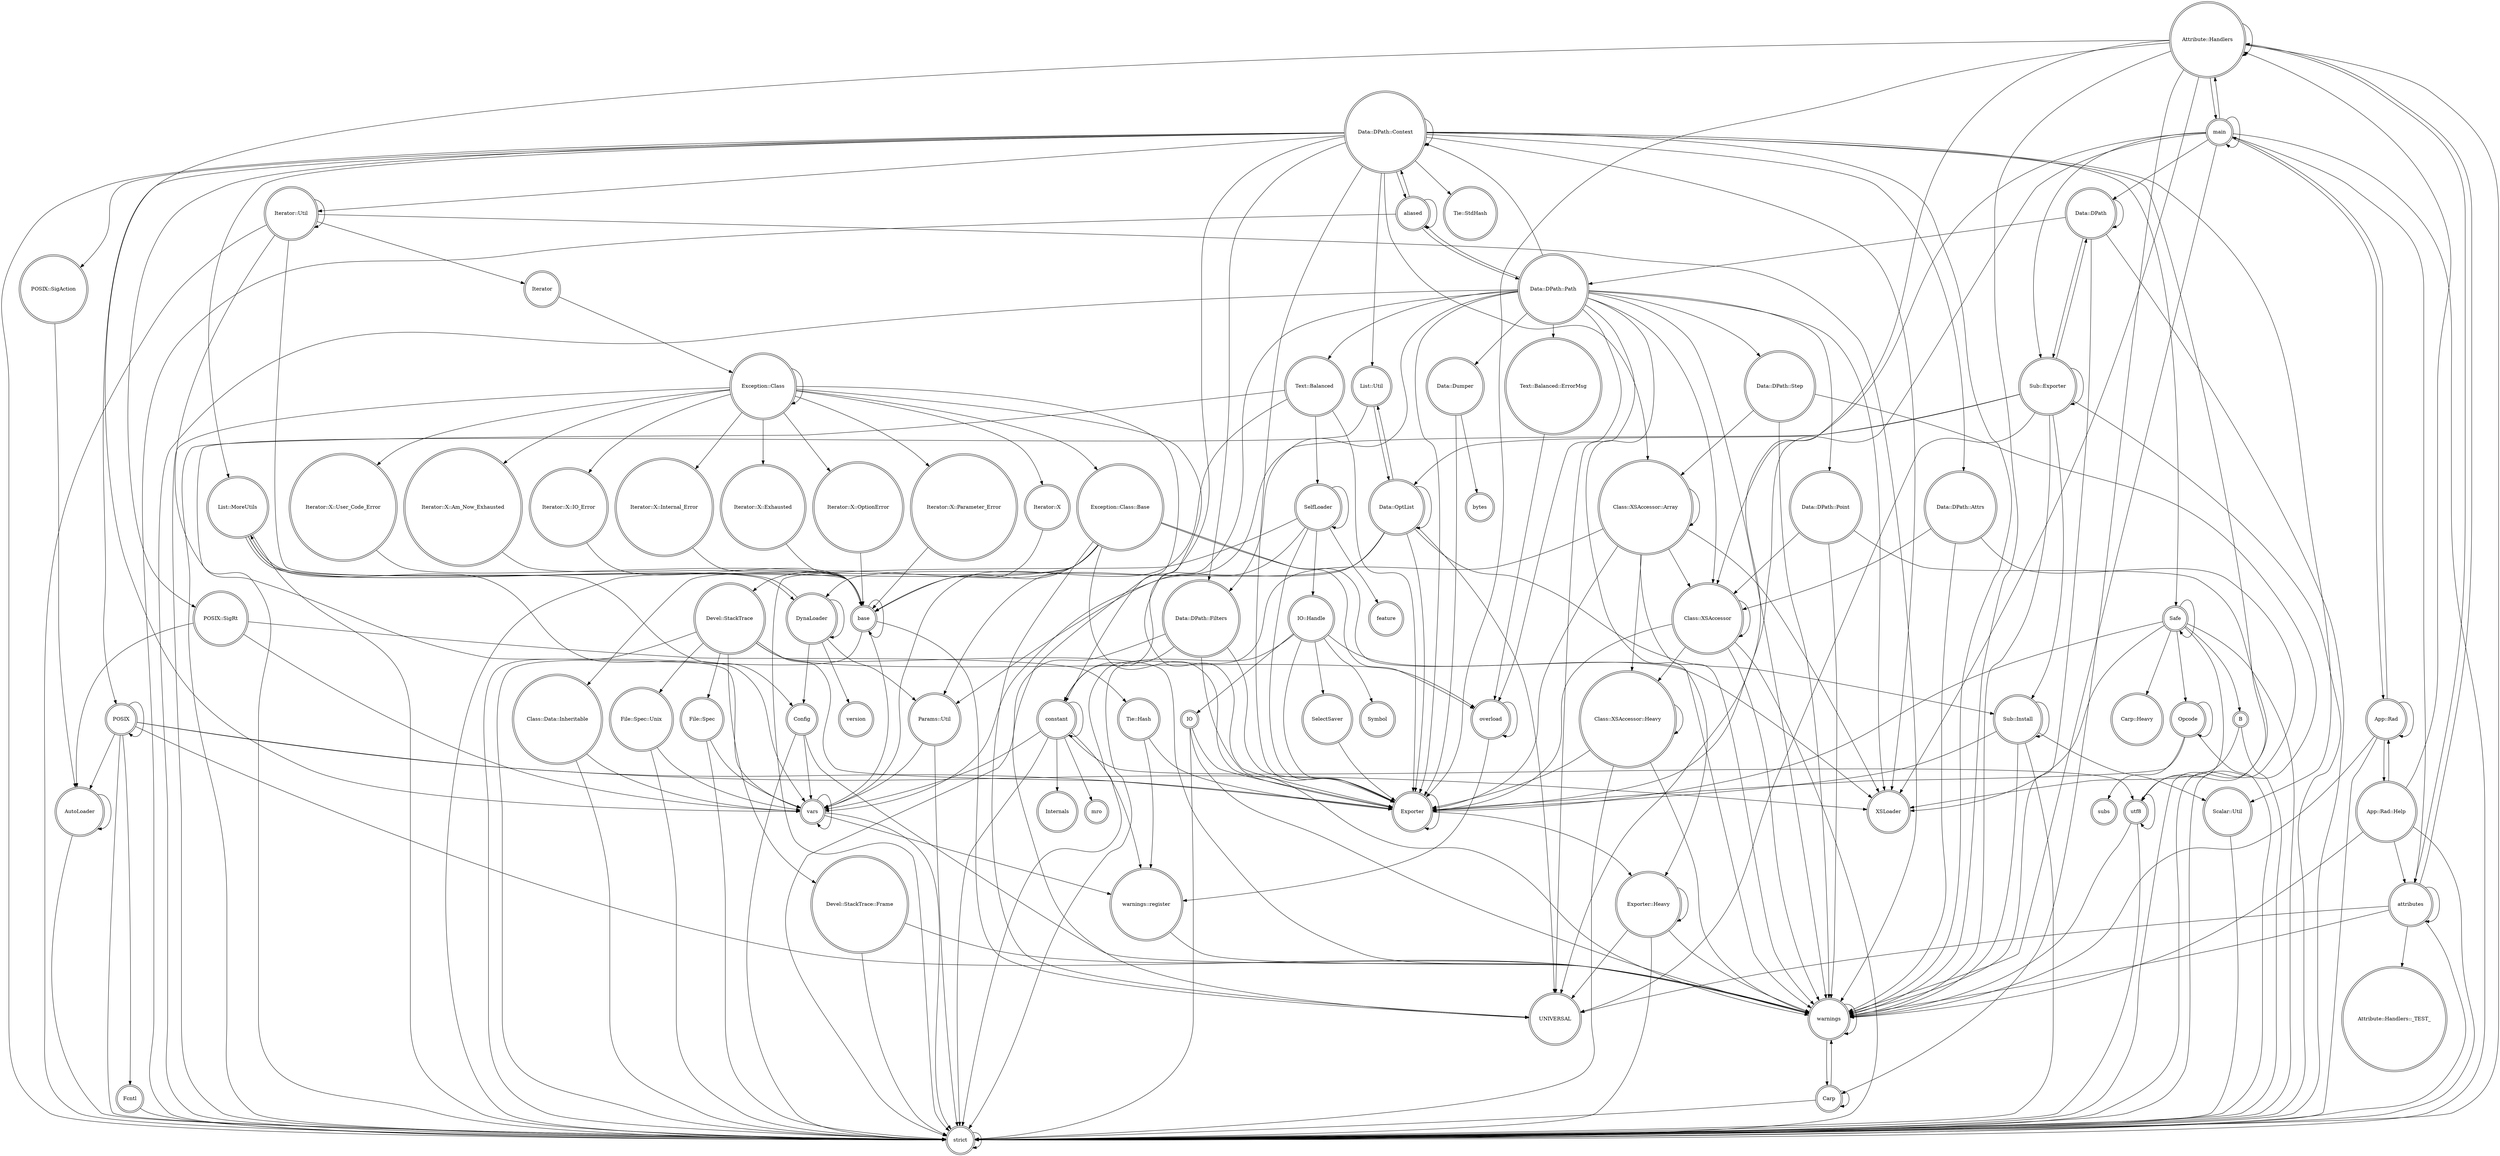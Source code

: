 digraph {
graph [overlap=false]
node [shape=doublecircle];
"Data::DPath::Context" -> "Data::DPath::Context";
"Iterator::Util" -> "warnings";
"Iterator::X::Am_Now_Exhausted" -> "base";
"Data::DPath::Filters" -> "Exporter";
"SelectSaver" -> "Exporter";
"Opcode" -> "subs";
"Exception::Class" -> "Exception::Class::Base";
"Attribute::Handlers" -> "strict";
"Exception::Class::Base" -> "Exporter";
"constant" -> "constant";
"aliased" -> "strict";
"Data::DPath::Path" -> "Exporter";
"Data::DPath::Path" -> "Text::Balanced";
"Exception::Class::Base" -> "strict";
"Iterator::Util" -> "strict";
"File::Spec::Unix" -> "vars";
"Data::DPath::Context" -> "Scalar::Util";
"Opcode" -> "strict";
"Data::DPath::Context" -> "List::MoreUtils";
"attributes" -> "strict";
"Data::DPath::Context" -> "strict";
"Sub::Exporter" -> "Sub::Exporter";
"constant" -> "Internals";
"overload" -> "overload";
"IO::Handle" -> "Symbol";
"Data::DPath::Filters" -> "warnings";
"Devel::StackTrace" -> "Devel::StackTrace::Frame";
"Iterator::X::IO_Error" -> "base";
"overload" -> "warnings::register";
"Attribute::Handlers" -> "Carp";
"Data::DPath::Path" -> "constant";
"warnings::register" -> "warnings";
"Sub::Exporter" -> "UNIVERSAL";
"Exception::Class::Base" -> "overload";
"utf8" -> "strict";
"SelfLoader" -> "strict";
"B" -> "strict";
"Data::DPath::Point" -> "warnings";
"constant" -> "strict";
"constant" -> "vars";
"warnings" -> "Carp";
"Data::DPath::Attrs" -> "warnings";
"Exception::Class" -> "Iterator::X::Internal_Error";
"Data::DPath::Context" -> "XSLoader";
"DynaLoader" -> "List::MoreUtils";
"Safe" -> "XSLoader";
"DynaLoader" -> "version";
"DynaLoader" -> "Params::Util";
"Data::DPath::Path" -> "Text::Balanced::ErrorMsg";
"Exception::Class" -> "Exporter";
"Exception::Class" -> "strict";
"Config" -> "strict";
"Attribute::Handlers" -> "XSLoader";
"Safe" -> "Opcode";
"IO::Handle" -> "XSLoader";
"Data::DPath::Attrs" -> "strict";
"IO::Handle" -> "Exporter";
"Iterator::Util" -> "base";
"attributes" -> "attributes";
"Data::DPath::Path" -> "Data::DPath::Step";
"Safe" -> "B";
"Exception::Class" -> "Iterator::X::Am_Now_Exhausted";
"main" -> "strict";
"Data::DPath::Context" -> "Tie::StdHash";
"Class::XSAccessor::Array" -> "Class::XSAccessor::Heavy";
"SelfLoader" -> "Exporter";
"Data::DPath::Path" -> "Class::XSAccessor";
"Safe" -> "Exporter";
"Opcode" -> "Exporter";
"Sub::Install" -> "Sub::Install";
"Class::XSAccessor::Array" -> "Exporter";
"App::Rad::Help" -> "App::Rad";
"Exporter" -> "Exporter::Heavy";
"Safe" -> "strict";
"Data::DPath::Path" -> "warnings";
"POSIX" -> "strict";
"Sub::Exporter" -> "Params::Util";
"Class::Data::Inheritable" -> "vars";
"Sub::Exporter" -> "Sub::Install";
"attributes" -> "UNIVERSAL";
"Sub::Exporter" -> "strict";
"vars" -> "warnings::register";
"Data::Dumper" -> "bytes";
"Exception::Class::Base" -> "Class::Data::Inheritable";
"Safe" -> "Carp::Heavy";
"utf8" -> "utf8";
"Text::Balanced" -> "vars";
"Class::XSAccessor::Array" -> "strict";
"attributes" -> "Attribute::Handlers";
"Carp" -> "Carp";
"Exporter::Heavy" -> "strict";
"List::MoreUtils" -> "Config";
"POSIX" -> "warnings";
"File::Spec::Unix" -> "strict";
"DynaLoader" -> "DynaLoader";
"Data::DPath::Path" -> "overload";
"Iterator::X::Exhausted" -> "base";
"Data::DPath::Path" -> "Data::Dumper";
"Data::OptList" -> "Params::Util";
"main" -> "Sub::Exporter";
"Iterator" -> "Exception::Class";
"Class::XSAccessor::Array" -> "Class::XSAccessor";
"constant" -> "utf8";
"POSIX::SigRt" -> "vars";
"Exporter::Heavy" -> "warnings";
"base" -> "base";
"IO" -> "warnings";
"constant" -> "warnings::register";
"IO::Handle" -> "SelectSaver";
"Text::Balanced::ErrorMsg" -> "overload";
"List::Util" -> "strict";
"Params::Util" -> "strict";
"Data::DPath::Path" -> "XSLoader";
"Devel::StackTrace" -> "File::Spec";
"Iterator::X::OptionError" -> "base";
"Data::DPath" -> "strict";
"Devel::StackTrace" -> "Exporter";
"Exception::Class" -> "Exception::Class";
"Data::DPath::Path" -> "strict";
"main" -> "warnings";
"File::Spec" -> "vars";
"Exception::Class::Base" -> "UNIVERSAL";
"Exception::Class" -> "Iterator::X::IO_Error";
"Exception::Class" -> "Iterator::X::Parameter_Error";
"Attribute::Handlers" -> "warnings";
"Devel::StackTrace::Frame" -> "strict";
"Exception::Class" -> "Iterator::X::OptionError";
"Class::XSAccessor::Heavy" -> "warnings";
"Fcntl" -> "strict";
"Data::DPath::Context" -> "Exporter";
"POSIX::SigRt" -> "AutoLoader";
"Data::OptList" -> "UNIVERSAL";
"main" -> "Attribute::Handlers";
"List::MoreUtils" -> "vars";
"main" -> "Class::XSAccessor";
"DynaLoader" -> "Config";
"vars" -> "strict";
"Iterator::Util" -> "Iterator::Util";
"aliased" -> "aliased";
"Exporter::Heavy" -> "Exporter::Heavy";
"strict" -> "strict";
"Data::DPath" -> "Data::DPath::Path";
"utf8" -> "warnings";
"Data::DPath::Context" -> "aliased";
"IO::Handle" -> "IO";
"Data::DPath::Path" -> "Data::DPath::Point";
"main" -> "Exporter";
"Tie::Hash" -> "Exporter";
"Sub::Install" -> "strict";
"Data::OptList" -> "Data::OptList";
"Exception::Class::Base" -> "Devel::StackTrace";
"Class::XSAccessor" -> "warnings";
"Exporter" -> "Exporter";
"Exception::Class::Base" -> "warnings";
"base" -> "UNIVERSAL";
"POSIX" -> "Fcntl";
"Exception::Class" -> "Iterator::X::Exhausted";
"B" -> "XSLoader";
"Class::XSAccessor::Heavy" -> "Exporter";
"Iterator::Util" -> "Iterator";
"Sub::Exporter" -> "warnings";
"App::Rad" -> "main";
"Class::XSAccessor" -> "Class::XSAccessor";
"Data::DPath::Context" -> "POSIX::SigAction";
"Attribute::Handlers" -> "vars";
"Exception::Class::Base" -> "base";
"Attribute::Handlers" -> "Exporter";
"Data::DPath::Path" -> "Exporter::Heavy";
"Data::DPath::Context" -> "POSIX::SigRt";
"Data::Dumper" -> "Exporter";
"Attribute::Handlers" -> "Attribute::Handlers";
"Data::DPath::Context" -> "warnings";
"AutoLoader" -> "AutoLoader";
"POSIX" -> "AutoLoader";
"Text::Balanced" -> "SelfLoader";
"Carp" -> "strict";
"SelfLoader" -> "feature";
"POSIX" -> "Exporter";
"Devel::StackTrace" -> "overload";
"Data::DPath::Step" -> "warnings";
"main" -> "App::Rad";
"Scalar::Util" -> "strict";
"Data::OptList" -> "DynaLoader";
"Data::DPath::Path" -> "Data::DPath::Filters";
"Data::DPath::Path" -> "UNIVERSAL";
"App::Rad" -> "App::Rad::Help";
"SelfLoader" -> "SelfLoader";
"Data::DPath::Context" -> "Data::DPath::Filters";
"Data::DPath::Step" -> "Class::XSAccessor::Array";
"Data::DPath::Point" -> "strict";
"constant" -> "mro";
"Class::XSAccessor::Heavy" -> "strict";
"App::Rad" -> "App::Rad";
"Safe" -> "utf8";
"Data::DPath::Context" -> "POSIX";
"Data::DPath" -> "warnings";
"Devel::StackTrace" -> "strict";
"Sub::Install" -> "Exporter";
"List::MoreUtils" -> "DynaLoader";
"App::Rad" -> "strict";
"base" -> "strict";
"Carp" -> "warnings";
"File::Spec" -> "strict";
"Tie::Hash" -> "warnings::register";
"Exception::Class" -> "Iterator::X";
"POSIX" -> "XSLoader";
"vars" -> "vars";
"Attribute::Handlers" -> "main";
"Devel::StackTrace::Frame" -> "warnings";
"IO" -> "strict";
"App::Rad::Help" -> "attributes";
"IO" -> "Exporter";
"Class::XSAccessor::Array" -> "Class::XSAccessor::Array";
"Sub::Install" -> "Scalar::Util";
"attributes" -> "Attribute::Handlers::_TEST_";
"Class::XSAccessor::Heavy" -> "Class::XSAccessor::Heavy";
"Opcode" -> "Opcode";
"aliased" -> "Data::DPath::Path";
"POSIX::SigAction" -> "AutoLoader";
"warnings" -> "warnings";
"Sub::Exporter" -> "Data::OptList";
"Iterator::X" -> "base";
"Devel::StackTrace" -> "File::Spec::Unix";
"Text::Balanced" -> "Exporter";
"Iterator::X::Internal_Error" -> "base";
"main" -> "main";
"attributes" -> "warnings";
"Class::Data::Inheritable" -> "strict";
"Data::DPath::Attrs" -> "Class::XSAccessor";
"Data::OptList" -> "List::Util";
"Data::DPath::Point" -> "Class::XSAccessor";
"Params::Util" -> "vars";
"Attribute::Handlers" -> "UNIVERSAL";
"Data::DPath::Context" -> "Data::DPath::Attrs";
"Data::OptList" -> "Sub::Install";
"SelfLoader" -> "vars";
"Attribute::Handlers" -> "attributes";
"Data::DPath::Step" -> "strict";
"List::Util" -> "Data::OptList";
"Iterator::X::User_Code_Error" -> "base";
"Data::DPath::Context" -> "utf8";
"App::Rad::Help" -> "Attribute::Handlers";
"Exception::Class" -> "Iterator::X::User_Code_Error";
"App::Rad" -> "warnings";
"Config" -> "vars";
"Data::DPath::Context" -> "Iterator::Util";
"Data::DPath" -> "Sub::Exporter";
"Class::XSAccessor" -> "Class::XSAccessor::Heavy";
"Class::XSAccessor::Array" -> "XSLoader";
"Exporter::Heavy" -> "UNIVERSAL";
"IO::Handle" -> "strict";
"Sub::Install" -> "warnings";
"Data::DPath::Path" -> "aliased";
"Data::DPath" -> "Data::DPath";
"Class::XSAccessor" -> "strict";
"POSIX::SigRt" -> "Tie::Hash";
"Devel::StackTrace" -> "warnings";
"Sub::Exporter" -> "Data::DPath";
"POSIX" -> "POSIX";
"AutoLoader" -> "strict";
"Data::DPath::Context" -> "List::Util";
"Safe" -> "Safe";
"Data::DPath::Filters" -> "constant";
"Iterator::X::Parameter_Error" -> "base";
"Text::Balanced" -> "strict";
"Data::DPath::Filters" -> "strict";
"App::Rad::Help" -> "strict";
"SelfLoader" -> "IO::Handle";
"App::Rad::Help" -> "warnings";
"main" -> "Data::DPath";
"base" -> "vars";
"Data::OptList" -> "Exporter";
"Data::DPath::Path" -> "Data::DPath::Context";
"Config" -> "warnings";
"Class::XSAccessor::Array" -> "warnings";
"main" -> "attributes";
"Data::DPath::Context" -> "Class::XSAccessor::Array";
"Exception::Class" -> "UNIVERSAL";
"List::MoreUtils" -> "strict";
"Class::XSAccessor" -> "Exporter";
"aliased" -> "Data::DPath::Context";
"Iterator::Util" -> "vars";
"Data::DPath::Context" -> "Safe";
"Data::DPath::Context" -> "constant";
}
